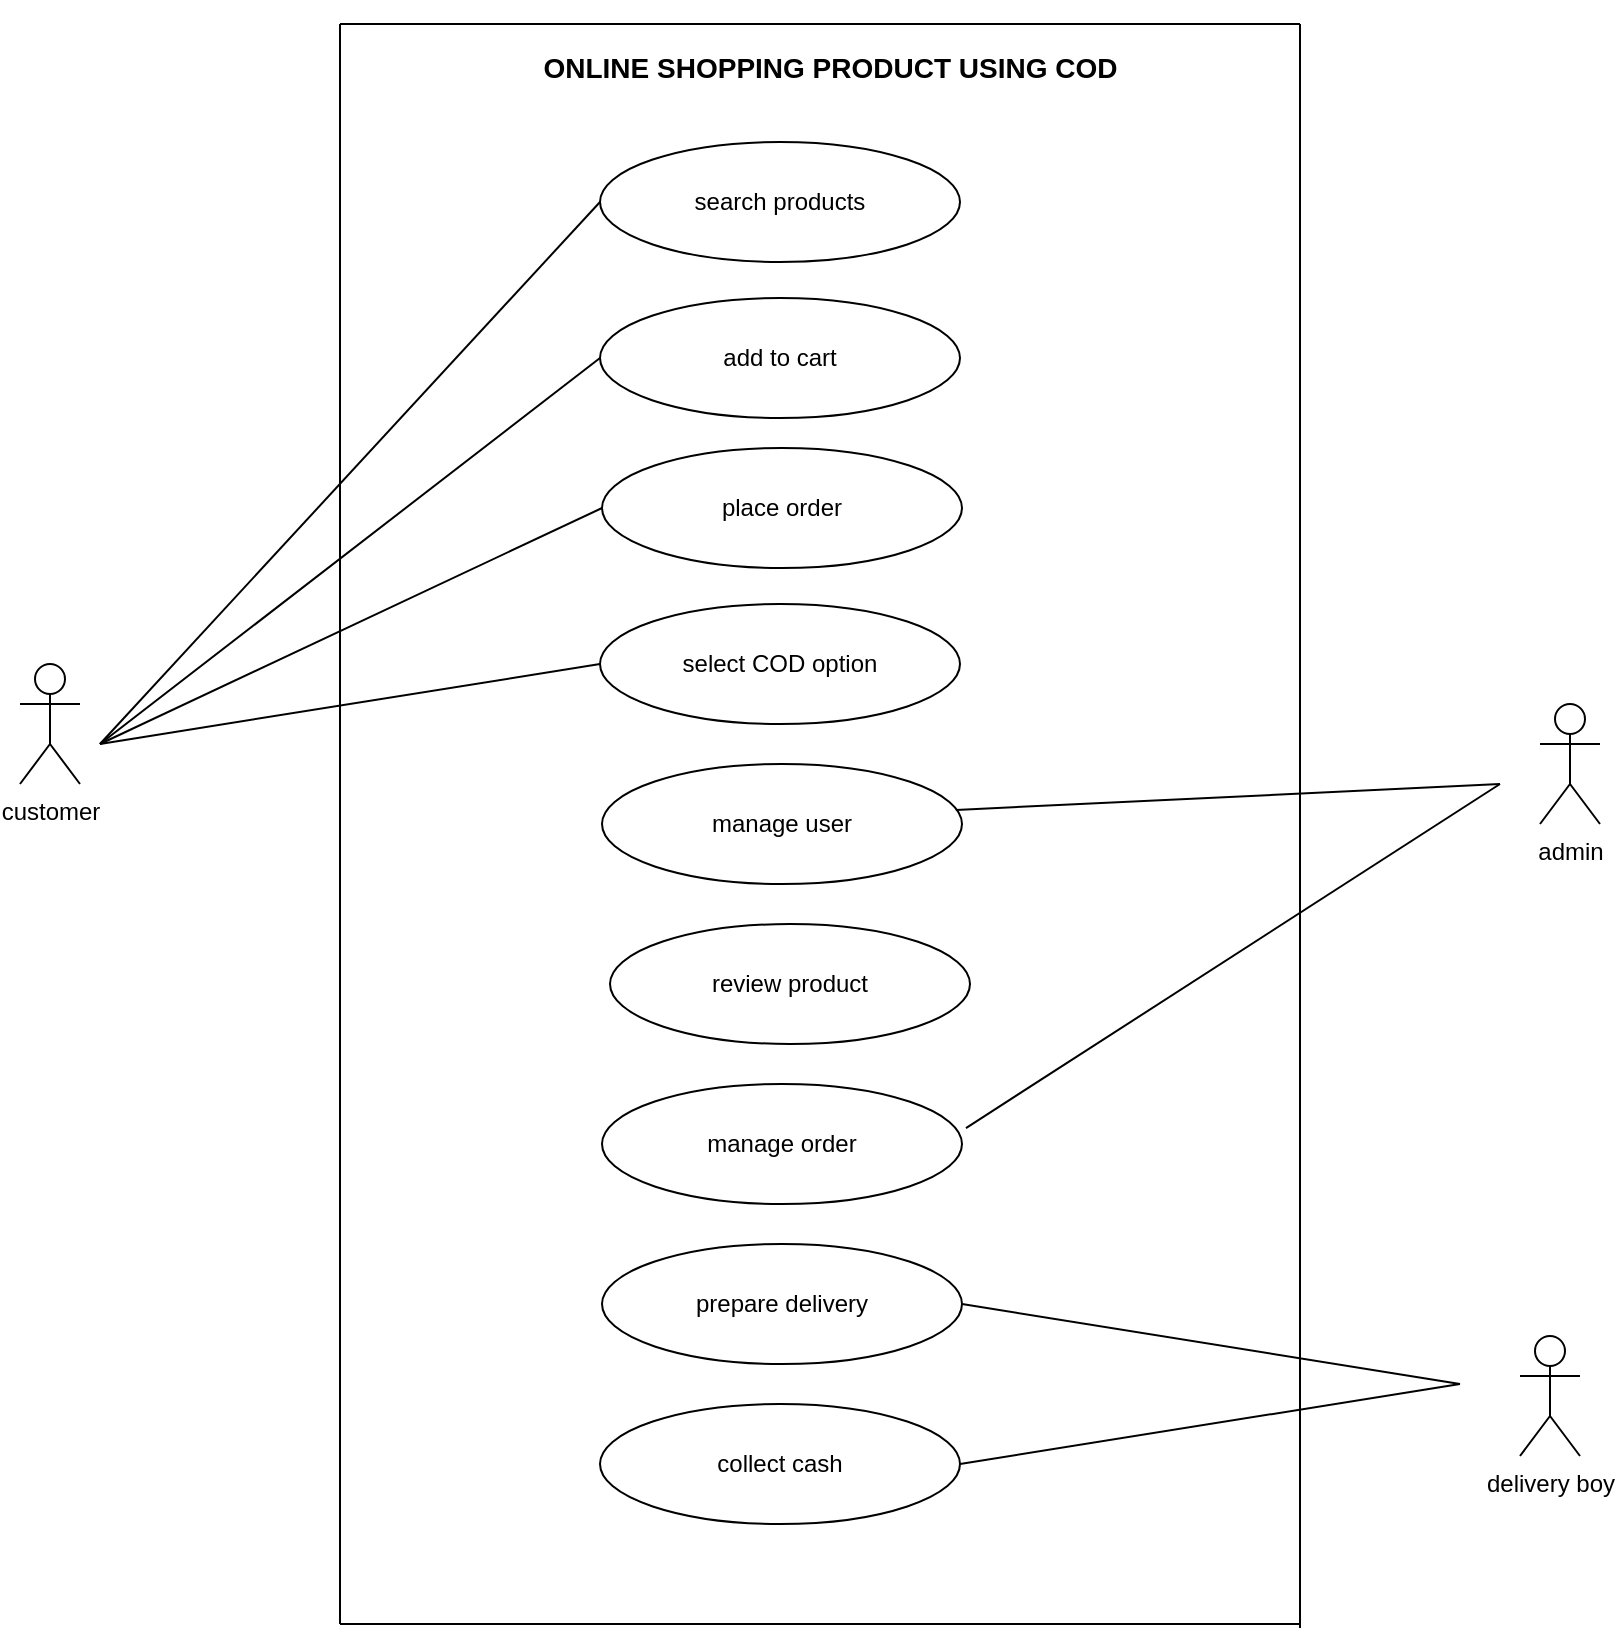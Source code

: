 <mxfile version="24.7.17">
  <diagram name="Page-1" id="JDWrlAFiLetLkJduo1I4">
    <mxGraphModel dx="880" dy="468" grid="1" gridSize="10" guides="1" tooltips="1" connect="1" arrows="1" fold="1" page="1" pageScale="1" pageWidth="850" pageHeight="1100" math="0" shadow="0">
      <root>
        <mxCell id="0" />
        <mxCell id="1" parent="0" />
        <mxCell id="_5tbjP2MNZvRswMR9tzD-2" value="search products" style="ellipse;whiteSpace=wrap;html=1;" vertex="1" parent="1">
          <mxGeometry x="330" y="139" width="180" height="60" as="geometry" />
        </mxCell>
        <mxCell id="_5tbjP2MNZvRswMR9tzD-3" value="add to cart" style="ellipse;whiteSpace=wrap;html=1;" vertex="1" parent="1">
          <mxGeometry x="330" y="217" width="180" height="60" as="geometry" />
        </mxCell>
        <mxCell id="_5tbjP2MNZvRswMR9tzD-4" value="place order" style="ellipse;whiteSpace=wrap;html=1;" vertex="1" parent="1">
          <mxGeometry x="331" y="292" width="180" height="60" as="geometry" />
        </mxCell>
        <mxCell id="_5tbjP2MNZvRswMR9tzD-5" value="select COD option" style="ellipse;whiteSpace=wrap;html=1;" vertex="1" parent="1">
          <mxGeometry x="330" y="370" width="180" height="60" as="geometry" />
        </mxCell>
        <mxCell id="_5tbjP2MNZvRswMR9tzD-6" value="manage user" style="ellipse;whiteSpace=wrap;html=1;" vertex="1" parent="1">
          <mxGeometry x="331" y="450" width="180" height="60" as="geometry" />
        </mxCell>
        <mxCell id="_5tbjP2MNZvRswMR9tzD-7" value="prepare delivery" style="ellipse;whiteSpace=wrap;html=1;" vertex="1" parent="1">
          <mxGeometry x="331" y="690" width="180" height="60" as="geometry" />
        </mxCell>
        <mxCell id="_5tbjP2MNZvRswMR9tzD-8" value="collect cash" style="ellipse;whiteSpace=wrap;html=1;" vertex="1" parent="1">
          <mxGeometry x="330" y="770" width="180" height="60" as="geometry" />
        </mxCell>
        <mxCell id="_5tbjP2MNZvRswMR9tzD-9" value="manage order" style="ellipse;whiteSpace=wrap;html=1;" vertex="1" parent="1">
          <mxGeometry x="331" y="610" width="180" height="60" as="geometry" />
        </mxCell>
        <mxCell id="_5tbjP2MNZvRswMR9tzD-10" value="review product" style="ellipse;whiteSpace=wrap;html=1;" vertex="1" parent="1">
          <mxGeometry x="335" y="530" width="180" height="60" as="geometry" />
        </mxCell>
        <mxCell id="_5tbjP2MNZvRswMR9tzD-15" value="customer" style="shape=umlActor;verticalLabelPosition=bottom;verticalAlign=top;html=1;outlineConnect=0;" vertex="1" parent="1">
          <mxGeometry x="40" y="400" width="30" height="60" as="geometry" />
        </mxCell>
        <mxCell id="_5tbjP2MNZvRswMR9tzD-16" value="admin" style="shape=umlActor;verticalLabelPosition=bottom;verticalAlign=top;html=1;outlineConnect=0;" vertex="1" parent="1">
          <mxGeometry x="800" y="420" width="30" height="60" as="geometry" />
        </mxCell>
        <mxCell id="_5tbjP2MNZvRswMR9tzD-17" value="delivery boy" style="shape=umlActor;verticalLabelPosition=bottom;verticalAlign=top;html=1;outlineConnect=0;" vertex="1" parent="1">
          <mxGeometry x="790" y="736" width="30" height="60" as="geometry" />
        </mxCell>
        <mxCell id="_5tbjP2MNZvRswMR9tzD-18" value="" style="endArrow=none;html=1;rounded=0;" edge="1" parent="1">
          <mxGeometry width="50" height="50" relative="1" as="geometry">
            <mxPoint x="200" y="80" as="sourcePoint" />
            <mxPoint x="680" y="80" as="targetPoint" />
          </mxGeometry>
        </mxCell>
        <mxCell id="_5tbjP2MNZvRswMR9tzD-19" value="" style="endArrow=none;html=1;rounded=0;" edge="1" parent="1">
          <mxGeometry width="50" height="50" relative="1" as="geometry">
            <mxPoint x="680" y="882" as="sourcePoint" />
            <mxPoint x="680" y="80" as="targetPoint" />
          </mxGeometry>
        </mxCell>
        <mxCell id="_5tbjP2MNZvRswMR9tzD-20" value="" style="endArrow=none;html=1;rounded=0;" edge="1" parent="1">
          <mxGeometry width="50" height="50" relative="1" as="geometry">
            <mxPoint x="200" y="80" as="sourcePoint" />
            <mxPoint x="200" y="880" as="targetPoint" />
          </mxGeometry>
        </mxCell>
        <mxCell id="_5tbjP2MNZvRswMR9tzD-21" value="" style="endArrow=none;html=1;rounded=0;" edge="1" parent="1">
          <mxGeometry width="50" height="50" relative="1" as="geometry">
            <mxPoint x="200" y="880" as="sourcePoint" />
            <mxPoint x="680" y="880" as="targetPoint" />
          </mxGeometry>
        </mxCell>
        <mxCell id="_5tbjP2MNZvRswMR9tzD-22" value="&lt;b&gt;&lt;font style=&quot;font-size: 14px;&quot;&gt;&amp;nbsp; &amp;nbsp; &amp;nbsp; &amp;nbsp; &amp;nbsp; &amp;nbsp; &amp;nbsp; &amp;nbsp; &amp;nbsp; &amp;nbsp; &amp;nbsp; &amp;nbsp; &amp;nbsp; &amp;nbsp; &amp;nbsp; &amp;nbsp; &amp;nbsp; &amp;nbsp; &amp;nbsp; &amp;nbsp; &amp;nbsp; &amp;nbsp; &amp;nbsp; &amp;nbsp; &amp;nbsp; &amp;nbsp; &amp;nbsp; &amp;nbsp; &amp;nbsp; &amp;nbsp; &amp;nbsp; &amp;nbsp;&lt;/font&gt;&lt;/b&gt;&lt;div&gt;&lt;b&gt;&lt;font style=&quot;font-size: 14px;&quot;&gt;&amp;nbsp; &amp;nbsp; &amp;nbsp; &amp;nbsp; &amp;nbsp; &amp;nbsp; &amp;nbsp; &amp;nbsp; &amp;nbsp; &amp;nbsp; &amp;nbsp; &amp;nbsp; &amp;nbsp; &amp;nbsp; &amp;nbsp; &amp;nbsp; &amp;nbsp; &amp;nbsp; &amp;nbsp; &amp;nbsp; &amp;nbsp; &amp;nbsp; &amp;nbsp; &amp;nbsp; &amp;nbsp; &amp;nbsp; &amp;nbsp; &amp;nbsp; &amp;nbsp; &amp;nbsp;ONLINE SHOPPING PRODUCT USING COD&lt;/font&gt;&lt;/b&gt;&lt;/div&gt;" style="text;html=1;align=center;verticalAlign=middle;resizable=0;points=[];autosize=1;strokeColor=none;fillColor=none;" vertex="1" parent="1">
          <mxGeometry x="60" y="68" width="540" height="50" as="geometry" />
        </mxCell>
        <mxCell id="_5tbjP2MNZvRswMR9tzD-23" value="" style="endArrow=none;html=1;rounded=0;entryX=0;entryY=0.5;entryDx=0;entryDy=0;" edge="1" parent="1" target="_5tbjP2MNZvRswMR9tzD-2">
          <mxGeometry width="50" height="50" relative="1" as="geometry">
            <mxPoint x="80" y="440" as="sourcePoint" />
            <mxPoint x="450" y="320" as="targetPoint" />
          </mxGeometry>
        </mxCell>
        <mxCell id="_5tbjP2MNZvRswMR9tzD-24" value="" style="endArrow=none;html=1;rounded=0;entryX=0;entryY=0.5;entryDx=0;entryDy=0;" edge="1" parent="1" target="_5tbjP2MNZvRswMR9tzD-3">
          <mxGeometry width="50" height="50" relative="1" as="geometry">
            <mxPoint x="80" y="440" as="sourcePoint" />
            <mxPoint x="450" y="320" as="targetPoint" />
          </mxGeometry>
        </mxCell>
        <mxCell id="_5tbjP2MNZvRswMR9tzD-25" value="" style="endArrow=none;html=1;rounded=0;entryX=0;entryY=0.5;entryDx=0;entryDy=0;" edge="1" parent="1" target="_5tbjP2MNZvRswMR9tzD-4">
          <mxGeometry width="50" height="50" relative="1" as="geometry">
            <mxPoint x="80" y="440" as="sourcePoint" />
            <mxPoint x="450" y="320" as="targetPoint" />
          </mxGeometry>
        </mxCell>
        <mxCell id="_5tbjP2MNZvRswMR9tzD-26" value="" style="endArrow=none;html=1;rounded=0;entryX=0;entryY=0.5;entryDx=0;entryDy=0;" edge="1" parent="1" target="_5tbjP2MNZvRswMR9tzD-5">
          <mxGeometry width="50" height="50" relative="1" as="geometry">
            <mxPoint x="80" y="440" as="sourcePoint" />
            <mxPoint x="450" y="420" as="targetPoint" />
          </mxGeometry>
        </mxCell>
        <mxCell id="_5tbjP2MNZvRswMR9tzD-27" value="" style="endArrow=none;html=1;rounded=0;exitX=1.011;exitY=0.367;exitDx=0;exitDy=0;exitPerimeter=0;" edge="1" parent="1" source="_5tbjP2MNZvRswMR9tzD-9">
          <mxGeometry width="50" height="50" relative="1" as="geometry">
            <mxPoint x="520" y="630" as="sourcePoint" />
            <mxPoint x="780" y="460" as="targetPoint" />
          </mxGeometry>
        </mxCell>
        <mxCell id="_5tbjP2MNZvRswMR9tzD-28" value="" style="endArrow=none;html=1;rounded=0;exitX=0.983;exitY=0.383;exitDx=0;exitDy=0;exitPerimeter=0;" edge="1" parent="1" source="_5tbjP2MNZvRswMR9tzD-6">
          <mxGeometry width="50" height="50" relative="1" as="geometry">
            <mxPoint x="400" y="570" as="sourcePoint" />
            <mxPoint x="780" y="460" as="targetPoint" />
          </mxGeometry>
        </mxCell>
        <mxCell id="_5tbjP2MNZvRswMR9tzD-29" value="" style="endArrow=none;html=1;rounded=0;exitX=1;exitY=0.5;exitDx=0;exitDy=0;" edge="1" parent="1" source="_5tbjP2MNZvRswMR9tzD-8">
          <mxGeometry width="50" height="50" relative="1" as="geometry">
            <mxPoint x="400" y="770" as="sourcePoint" />
            <mxPoint x="760" y="760" as="targetPoint" />
          </mxGeometry>
        </mxCell>
        <mxCell id="_5tbjP2MNZvRswMR9tzD-30" value="" style="endArrow=none;html=1;rounded=0;exitX=1;exitY=0.5;exitDx=0;exitDy=0;" edge="1" parent="1" source="_5tbjP2MNZvRswMR9tzD-7">
          <mxGeometry width="50" height="50" relative="1" as="geometry">
            <mxPoint x="400" y="770" as="sourcePoint" />
            <mxPoint x="760" y="760" as="targetPoint" />
          </mxGeometry>
        </mxCell>
      </root>
    </mxGraphModel>
  </diagram>
</mxfile>
